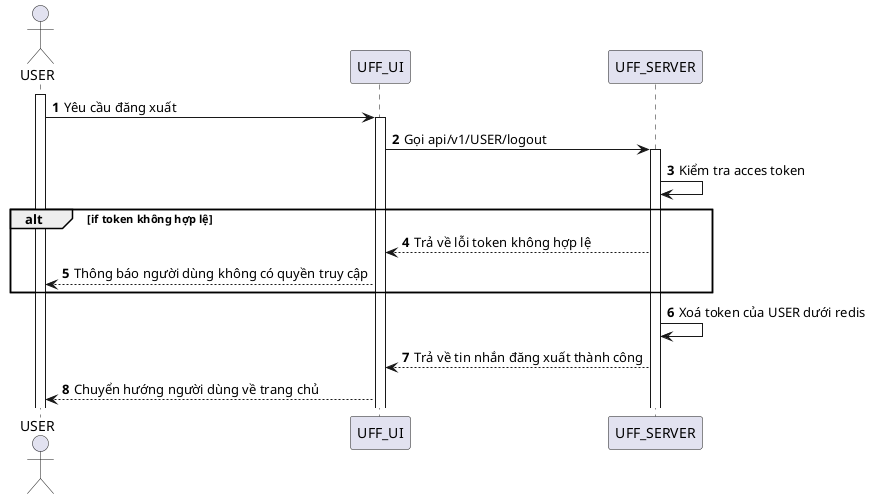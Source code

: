 @startuml
autonumber
actor USER
activate USER
USER -> UFF_UI: Yêu cầu đăng xuất
activate UFF_UI
UFF_UI -> UFF_SERVER: Gọi api/v1/USER/logout
activate UFF_SERVER
UFF_SERVER -> UFF_SERVER: Kiểm tra acces token 
alt if token không hợp lệ
UFF_SERVER --> UFF_UI: Trả về lỗi token không hợp lệ
UFF_UI --> USER: Thông báo người dùng không có quyền truy cập
end
UFF_SERVER -> UFF_SERVER: Xoá token của USER dưới redis
UFF_SERVER --> UFF_UI: Trả về tin nhắn đăng xuất thành công
UFF_UI --> USER: Chuyển hướng người dùng về trang chủ
@enduml